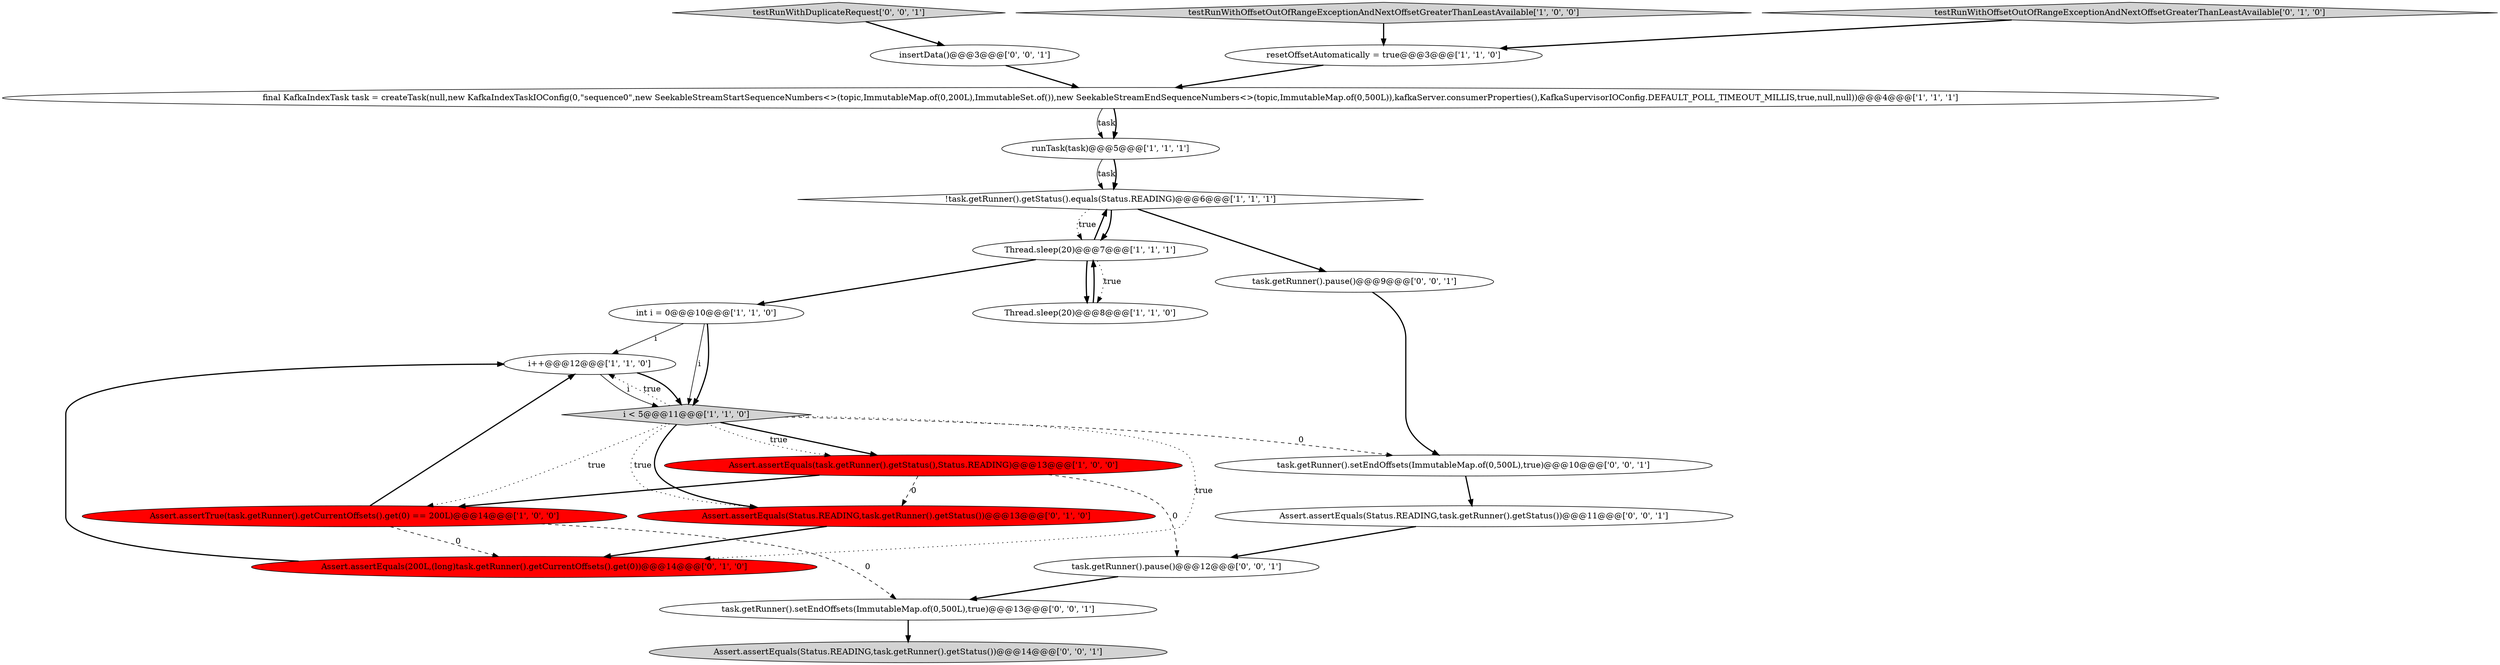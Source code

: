 digraph {
7 [style = filled, label = "i++@@@12@@@['1', '1', '0']", fillcolor = white, shape = ellipse image = "AAA0AAABBB1BBB"];
1 [style = filled, label = "Thread.sleep(20)@@@8@@@['1', '1', '0']", fillcolor = white, shape = ellipse image = "AAA0AAABBB1BBB"];
2 [style = filled, label = "Assert.assertEquals(task.getRunner().getStatus(),Status.READING)@@@13@@@['1', '0', '0']", fillcolor = red, shape = ellipse image = "AAA1AAABBB1BBB"];
0 [style = filled, label = "Assert.assertTrue(task.getRunner().getCurrentOffsets().get(0) == 200L)@@@14@@@['1', '0', '0']", fillcolor = red, shape = ellipse image = "AAA1AAABBB1BBB"];
12 [style = filled, label = "Assert.assertEquals(Status.READING,task.getRunner().getStatus())@@@13@@@['0', '1', '0']", fillcolor = red, shape = ellipse image = "AAA1AAABBB2BBB"];
20 [style = filled, label = "Assert.assertEquals(Status.READING,task.getRunner().getStatus())@@@11@@@['0', '0', '1']", fillcolor = white, shape = ellipse image = "AAA0AAABBB3BBB"];
8 [style = filled, label = "!task.getRunner().getStatus().equals(Status.READING)@@@6@@@['1', '1', '1']", fillcolor = white, shape = diamond image = "AAA0AAABBB1BBB"];
6 [style = filled, label = "int i = 0@@@10@@@['1', '1', '0']", fillcolor = white, shape = ellipse image = "AAA0AAABBB1BBB"];
19 [style = filled, label = "task.getRunner().setEndOffsets(ImmutableMap.of(0,500L),true)@@@10@@@['0', '0', '1']", fillcolor = white, shape = ellipse image = "AAA0AAABBB3BBB"];
13 [style = filled, label = "testRunWithOffsetOutOfRangeExceptionAndNextOffsetGreaterThanLeastAvailable['0', '1', '0']", fillcolor = lightgray, shape = diamond image = "AAA0AAABBB2BBB"];
4 [style = filled, label = "i < 5@@@11@@@['1', '1', '0']", fillcolor = lightgray, shape = diamond image = "AAA0AAABBB1BBB"];
5 [style = filled, label = "final KafkaIndexTask task = createTask(null,new KafkaIndexTaskIOConfig(0,\"sequence0\",new SeekableStreamStartSequenceNumbers<>(topic,ImmutableMap.of(0,200L),ImmutableSet.of()),new SeekableStreamEndSequenceNumbers<>(topic,ImmutableMap.of(0,500L)),kafkaServer.consumerProperties(),KafkaSupervisorIOConfig.DEFAULT_POLL_TIMEOUT_MILLIS,true,null,null))@@@4@@@['1', '1', '1']", fillcolor = white, shape = ellipse image = "AAA0AAABBB1BBB"];
9 [style = filled, label = "Thread.sleep(20)@@@7@@@['1', '1', '1']", fillcolor = white, shape = ellipse image = "AAA0AAABBB1BBB"];
22 [style = filled, label = "testRunWithDuplicateRequest['0', '0', '1']", fillcolor = lightgray, shape = diamond image = "AAA0AAABBB3BBB"];
11 [style = filled, label = "runTask(task)@@@5@@@['1', '1', '1']", fillcolor = white, shape = ellipse image = "AAA0AAABBB1BBB"];
17 [style = filled, label = "task.getRunner().pause()@@@9@@@['0', '0', '1']", fillcolor = white, shape = ellipse image = "AAA0AAABBB3BBB"];
14 [style = filled, label = "Assert.assertEquals(200L,(long)task.getRunner().getCurrentOffsets().get(0))@@@14@@@['0', '1', '0']", fillcolor = red, shape = ellipse image = "AAA1AAABBB2BBB"];
15 [style = filled, label = "insertData()@@@3@@@['0', '0', '1']", fillcolor = white, shape = ellipse image = "AAA0AAABBB3BBB"];
3 [style = filled, label = "resetOffsetAutomatically = true@@@3@@@['1', '1', '0']", fillcolor = white, shape = ellipse image = "AAA0AAABBB1BBB"];
21 [style = filled, label = "task.getRunner().pause()@@@12@@@['0', '0', '1']", fillcolor = white, shape = ellipse image = "AAA0AAABBB3BBB"];
16 [style = filled, label = "task.getRunner().setEndOffsets(ImmutableMap.of(0,500L),true)@@@13@@@['0', '0', '1']", fillcolor = white, shape = ellipse image = "AAA0AAABBB3BBB"];
10 [style = filled, label = "testRunWithOffsetOutOfRangeExceptionAndNextOffsetGreaterThanLeastAvailable['1', '0', '0']", fillcolor = lightgray, shape = diamond image = "AAA0AAABBB1BBB"];
18 [style = filled, label = "Assert.assertEquals(Status.READING,task.getRunner().getStatus())@@@14@@@['0', '0', '1']", fillcolor = lightgray, shape = ellipse image = "AAA0AAABBB3BBB"];
16->18 [style = bold, label=""];
22->15 [style = bold, label=""];
6->4 [style = solid, label="i"];
5->11 [style = solid, label="task"];
19->20 [style = bold, label=""];
4->0 [style = dotted, label="true"];
0->16 [style = dashed, label="0"];
11->8 [style = solid, label="task"];
4->7 [style = dotted, label="true"];
10->3 [style = bold, label=""];
4->2 [style = bold, label=""];
7->4 [style = bold, label=""];
6->7 [style = solid, label="i"];
4->14 [style = dotted, label="true"];
9->8 [style = bold, label=""];
17->19 [style = bold, label=""];
7->4 [style = solid, label="i"];
15->5 [style = bold, label=""];
1->9 [style = bold, label=""];
9->6 [style = bold, label=""];
14->7 [style = bold, label=""];
0->7 [style = bold, label=""];
20->21 [style = bold, label=""];
8->17 [style = bold, label=""];
0->14 [style = dashed, label="0"];
6->4 [style = bold, label=""];
2->12 [style = dashed, label="0"];
3->5 [style = bold, label=""];
2->0 [style = bold, label=""];
13->3 [style = bold, label=""];
2->21 [style = dashed, label="0"];
12->14 [style = bold, label=""];
8->9 [style = bold, label=""];
9->1 [style = dotted, label="true"];
21->16 [style = bold, label=""];
4->12 [style = bold, label=""];
11->8 [style = bold, label=""];
4->19 [style = dashed, label="0"];
5->11 [style = bold, label=""];
8->9 [style = dotted, label="true"];
9->1 [style = bold, label=""];
4->12 [style = dotted, label="true"];
4->2 [style = dotted, label="true"];
}
